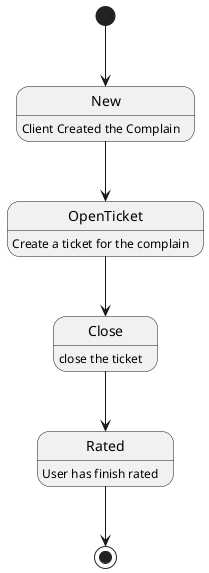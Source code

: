 	
@startuml

[*] --> New
New: Client Created the Complain

New --> OpenTicket
OpenTicket: Create a ticket for the complain

OpenTicket --> Close
Close: close the ticket

Close --> Rated
Rated: User has finish rated

Rated --> [*]

@enduml